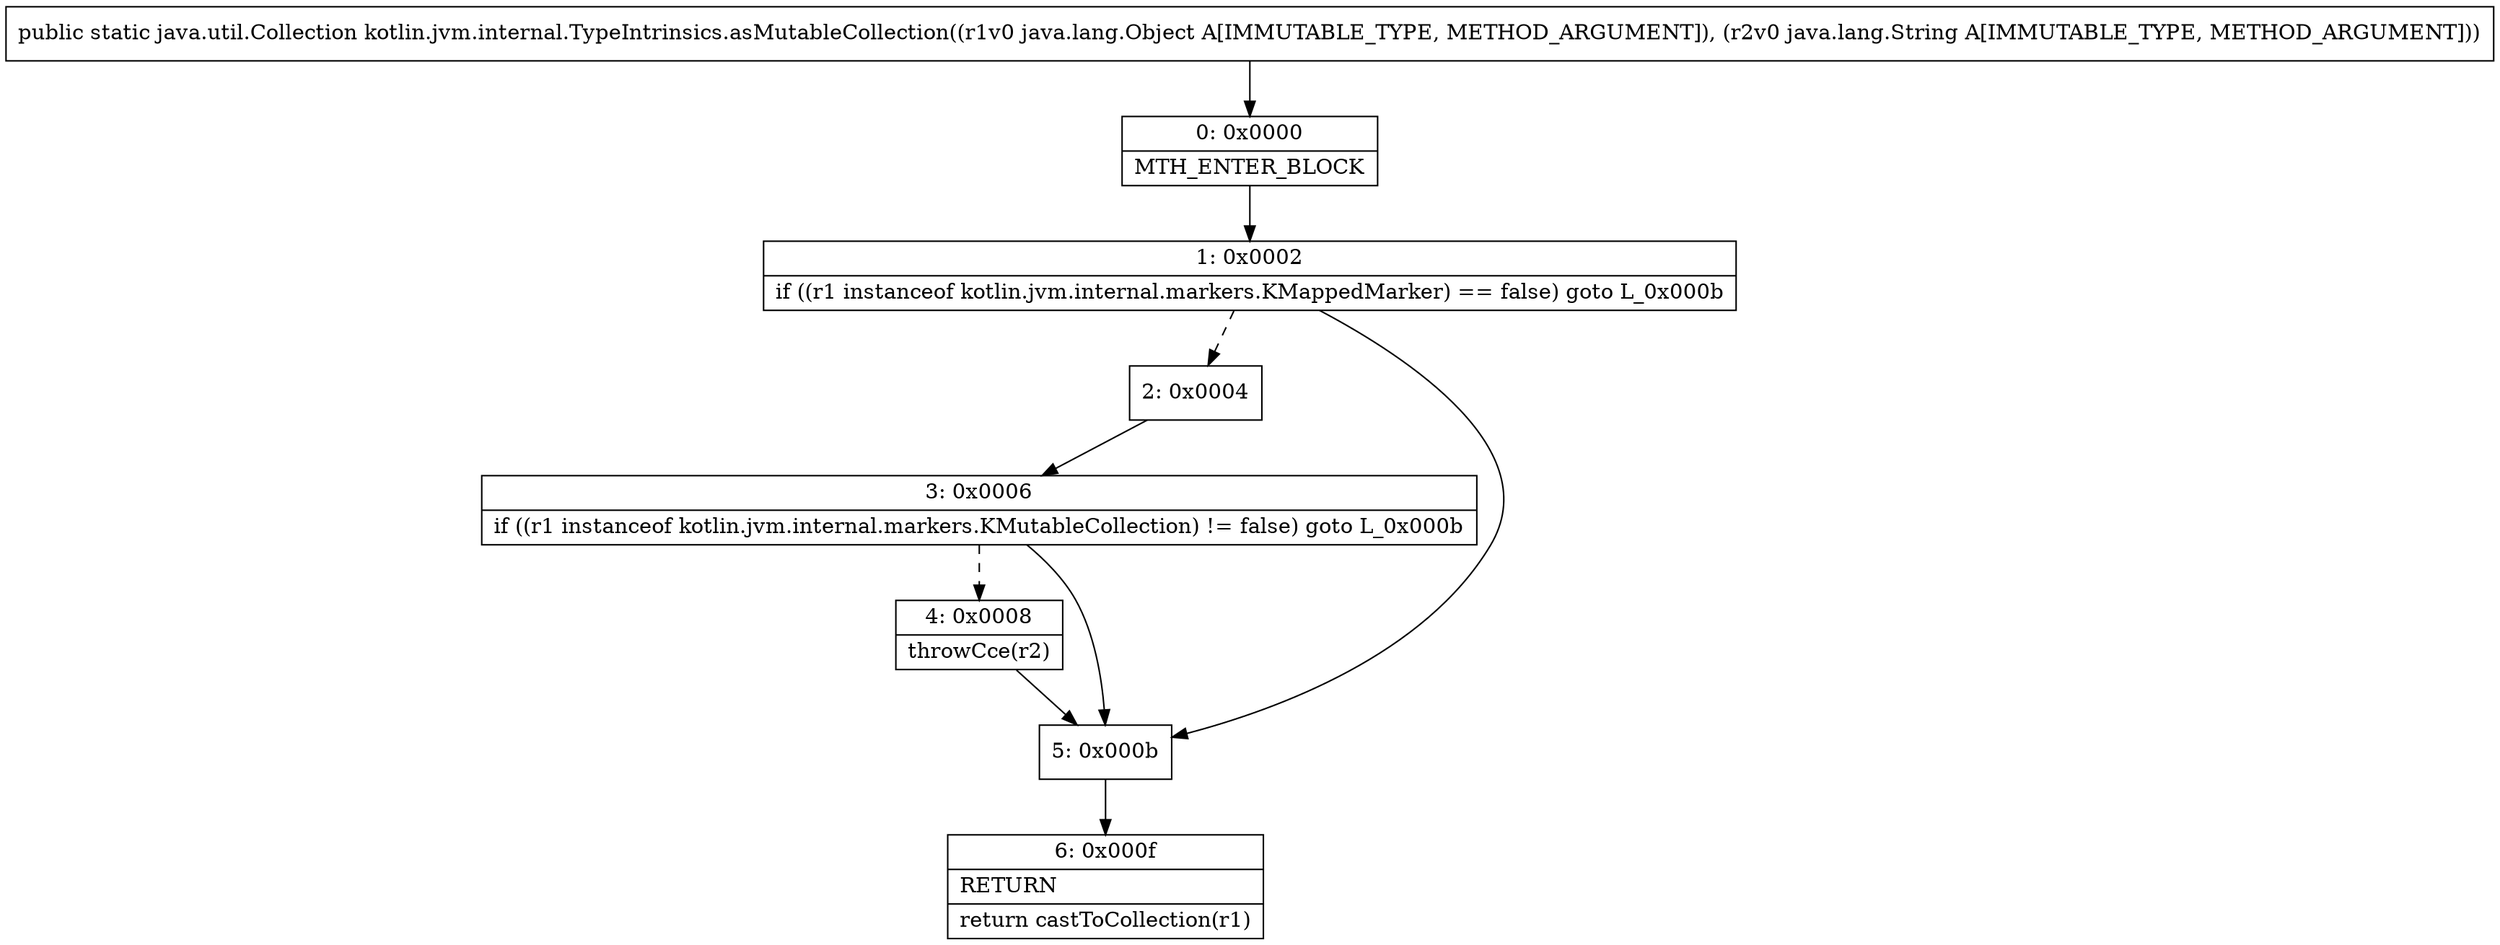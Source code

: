 digraph "CFG forkotlin.jvm.internal.TypeIntrinsics.asMutableCollection(Ljava\/lang\/Object;Ljava\/lang\/String;)Ljava\/util\/Collection;" {
Node_0 [shape=record,label="{0\:\ 0x0000|MTH_ENTER_BLOCK\l}"];
Node_1 [shape=record,label="{1\:\ 0x0002|if ((r1 instanceof kotlin.jvm.internal.markers.KMappedMarker) == false) goto L_0x000b\l}"];
Node_2 [shape=record,label="{2\:\ 0x0004}"];
Node_3 [shape=record,label="{3\:\ 0x0006|if ((r1 instanceof kotlin.jvm.internal.markers.KMutableCollection) != false) goto L_0x000b\l}"];
Node_4 [shape=record,label="{4\:\ 0x0008|throwCce(r2)\l}"];
Node_5 [shape=record,label="{5\:\ 0x000b}"];
Node_6 [shape=record,label="{6\:\ 0x000f|RETURN\l|return castToCollection(r1)\l}"];
MethodNode[shape=record,label="{public static java.util.Collection kotlin.jvm.internal.TypeIntrinsics.asMutableCollection((r1v0 java.lang.Object A[IMMUTABLE_TYPE, METHOD_ARGUMENT]), (r2v0 java.lang.String A[IMMUTABLE_TYPE, METHOD_ARGUMENT])) }"];
MethodNode -> Node_0;
Node_0 -> Node_1;
Node_1 -> Node_2[style=dashed];
Node_1 -> Node_5;
Node_2 -> Node_3;
Node_3 -> Node_4[style=dashed];
Node_3 -> Node_5;
Node_4 -> Node_5;
Node_5 -> Node_6;
}

